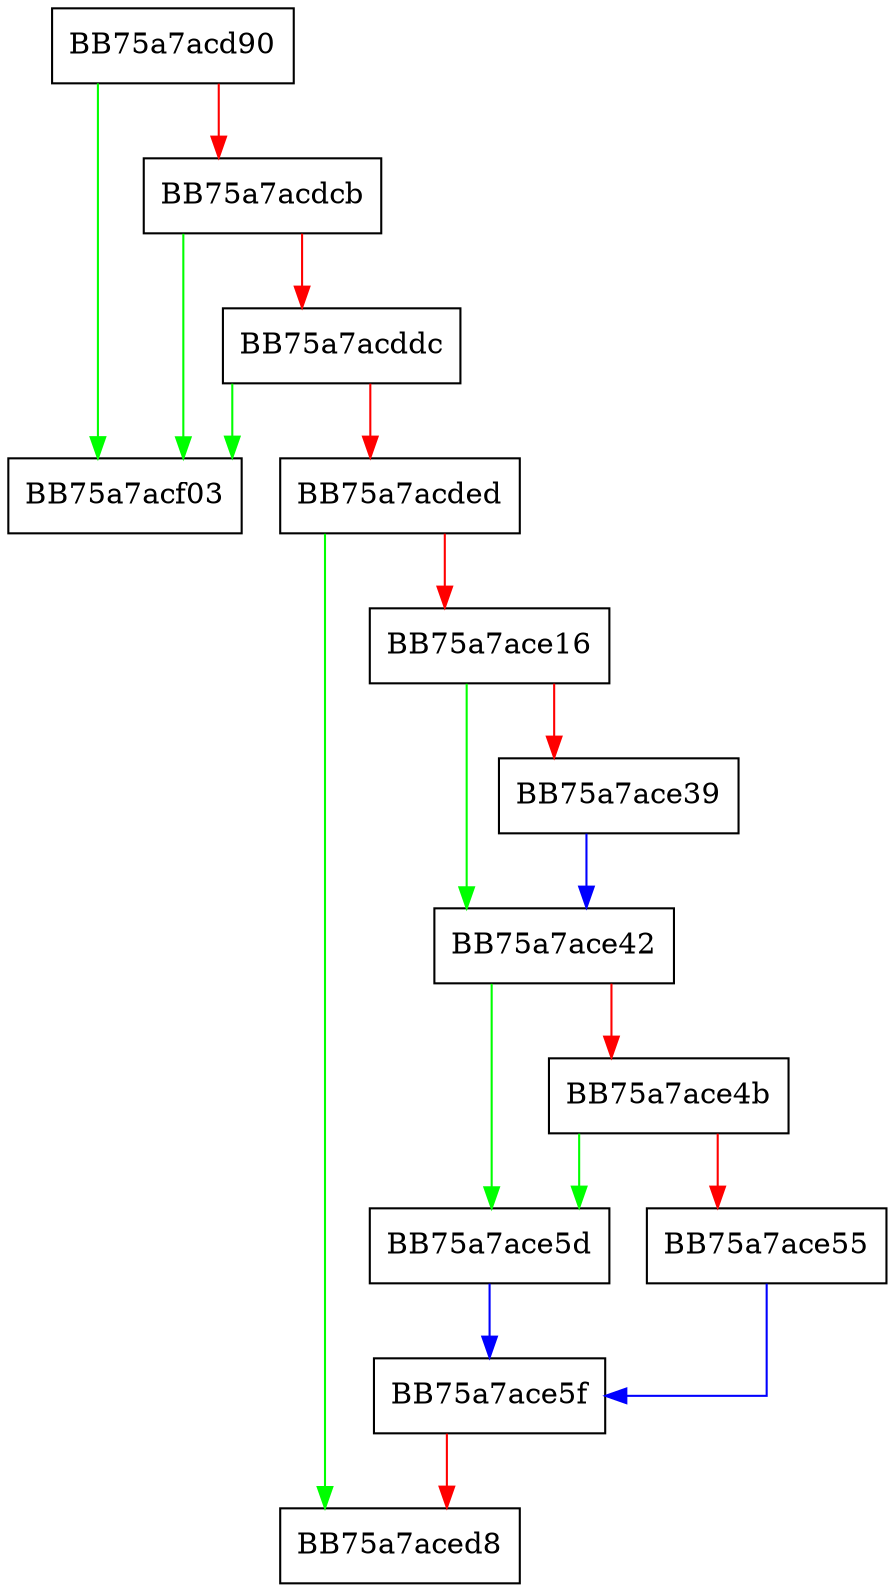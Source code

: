 digraph tzset_from_system_nolock {
  node [shape="box"];
  graph [splines=ortho];
  BB75a7acd90 -> BB75a7acf03 [color="green"];
  BB75a7acd90 -> BB75a7acdcb [color="red"];
  BB75a7acdcb -> BB75a7acf03 [color="green"];
  BB75a7acdcb -> BB75a7acddc [color="red"];
  BB75a7acddc -> BB75a7acf03 [color="green"];
  BB75a7acddc -> BB75a7acded [color="red"];
  BB75a7acded -> BB75a7aced8 [color="green"];
  BB75a7acded -> BB75a7ace16 [color="red"];
  BB75a7ace16 -> BB75a7ace42 [color="green"];
  BB75a7ace16 -> BB75a7ace39 [color="red"];
  BB75a7ace39 -> BB75a7ace42 [color="blue"];
  BB75a7ace42 -> BB75a7ace5d [color="green"];
  BB75a7ace42 -> BB75a7ace4b [color="red"];
  BB75a7ace4b -> BB75a7ace5d [color="green"];
  BB75a7ace4b -> BB75a7ace55 [color="red"];
  BB75a7ace55 -> BB75a7ace5f [color="blue"];
  BB75a7ace5d -> BB75a7ace5f [color="blue"];
  BB75a7ace5f -> BB75a7aced8 [color="red"];
}